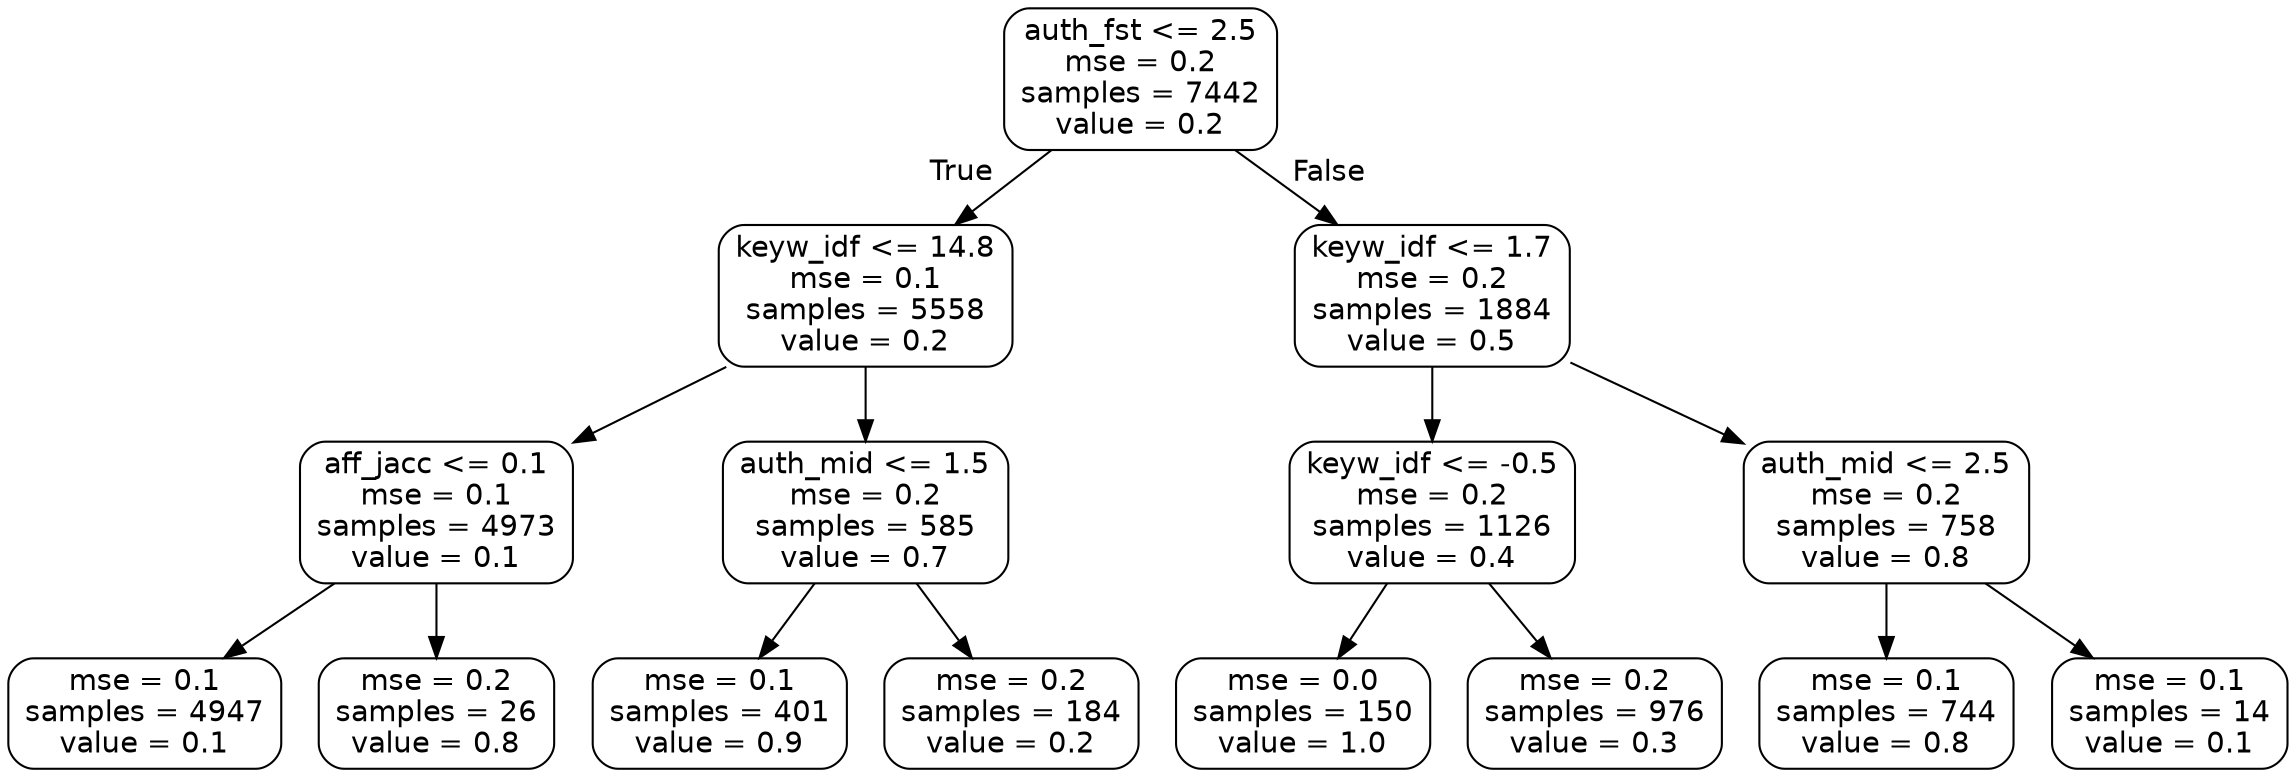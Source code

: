 digraph Tree {
node [shape=box, style="rounded", color="black", fontname=helvetica] ;
edge [fontname=helvetica] ;
0 [label="auth_fst <= 2.5\nmse = 0.2\nsamples = 7442\nvalue = 0.2"] ;
1 [label="keyw_idf <= 14.8\nmse = 0.1\nsamples = 5558\nvalue = 0.2"] ;
0 -> 1 [labeldistance=2.5, labelangle=45, headlabel="True"] ;
2 [label="aff_jacc <= 0.1\nmse = 0.1\nsamples = 4973\nvalue = 0.1"] ;
1 -> 2 ;
3 [label="mse = 0.1\nsamples = 4947\nvalue = 0.1"] ;
2 -> 3 ;
4 [label="mse = 0.2\nsamples = 26\nvalue = 0.8"] ;
2 -> 4 ;
5 [label="auth_mid <= 1.5\nmse = 0.2\nsamples = 585\nvalue = 0.7"] ;
1 -> 5 ;
6 [label="mse = 0.1\nsamples = 401\nvalue = 0.9"] ;
5 -> 6 ;
7 [label="mse = 0.2\nsamples = 184\nvalue = 0.2"] ;
5 -> 7 ;
8 [label="keyw_idf <= 1.7\nmse = 0.2\nsamples = 1884\nvalue = 0.5"] ;
0 -> 8 [labeldistance=2.5, labelangle=-45, headlabel="False"] ;
9 [label="keyw_idf <= -0.5\nmse = 0.2\nsamples = 1126\nvalue = 0.4"] ;
8 -> 9 ;
10 [label="mse = 0.0\nsamples = 150\nvalue = 1.0"] ;
9 -> 10 ;
11 [label="mse = 0.2\nsamples = 976\nvalue = 0.3"] ;
9 -> 11 ;
12 [label="auth_mid <= 2.5\nmse = 0.2\nsamples = 758\nvalue = 0.8"] ;
8 -> 12 ;
13 [label="mse = 0.1\nsamples = 744\nvalue = 0.8"] ;
12 -> 13 ;
14 [label="mse = 0.1\nsamples = 14\nvalue = 0.1"] ;
12 -> 14 ;
}